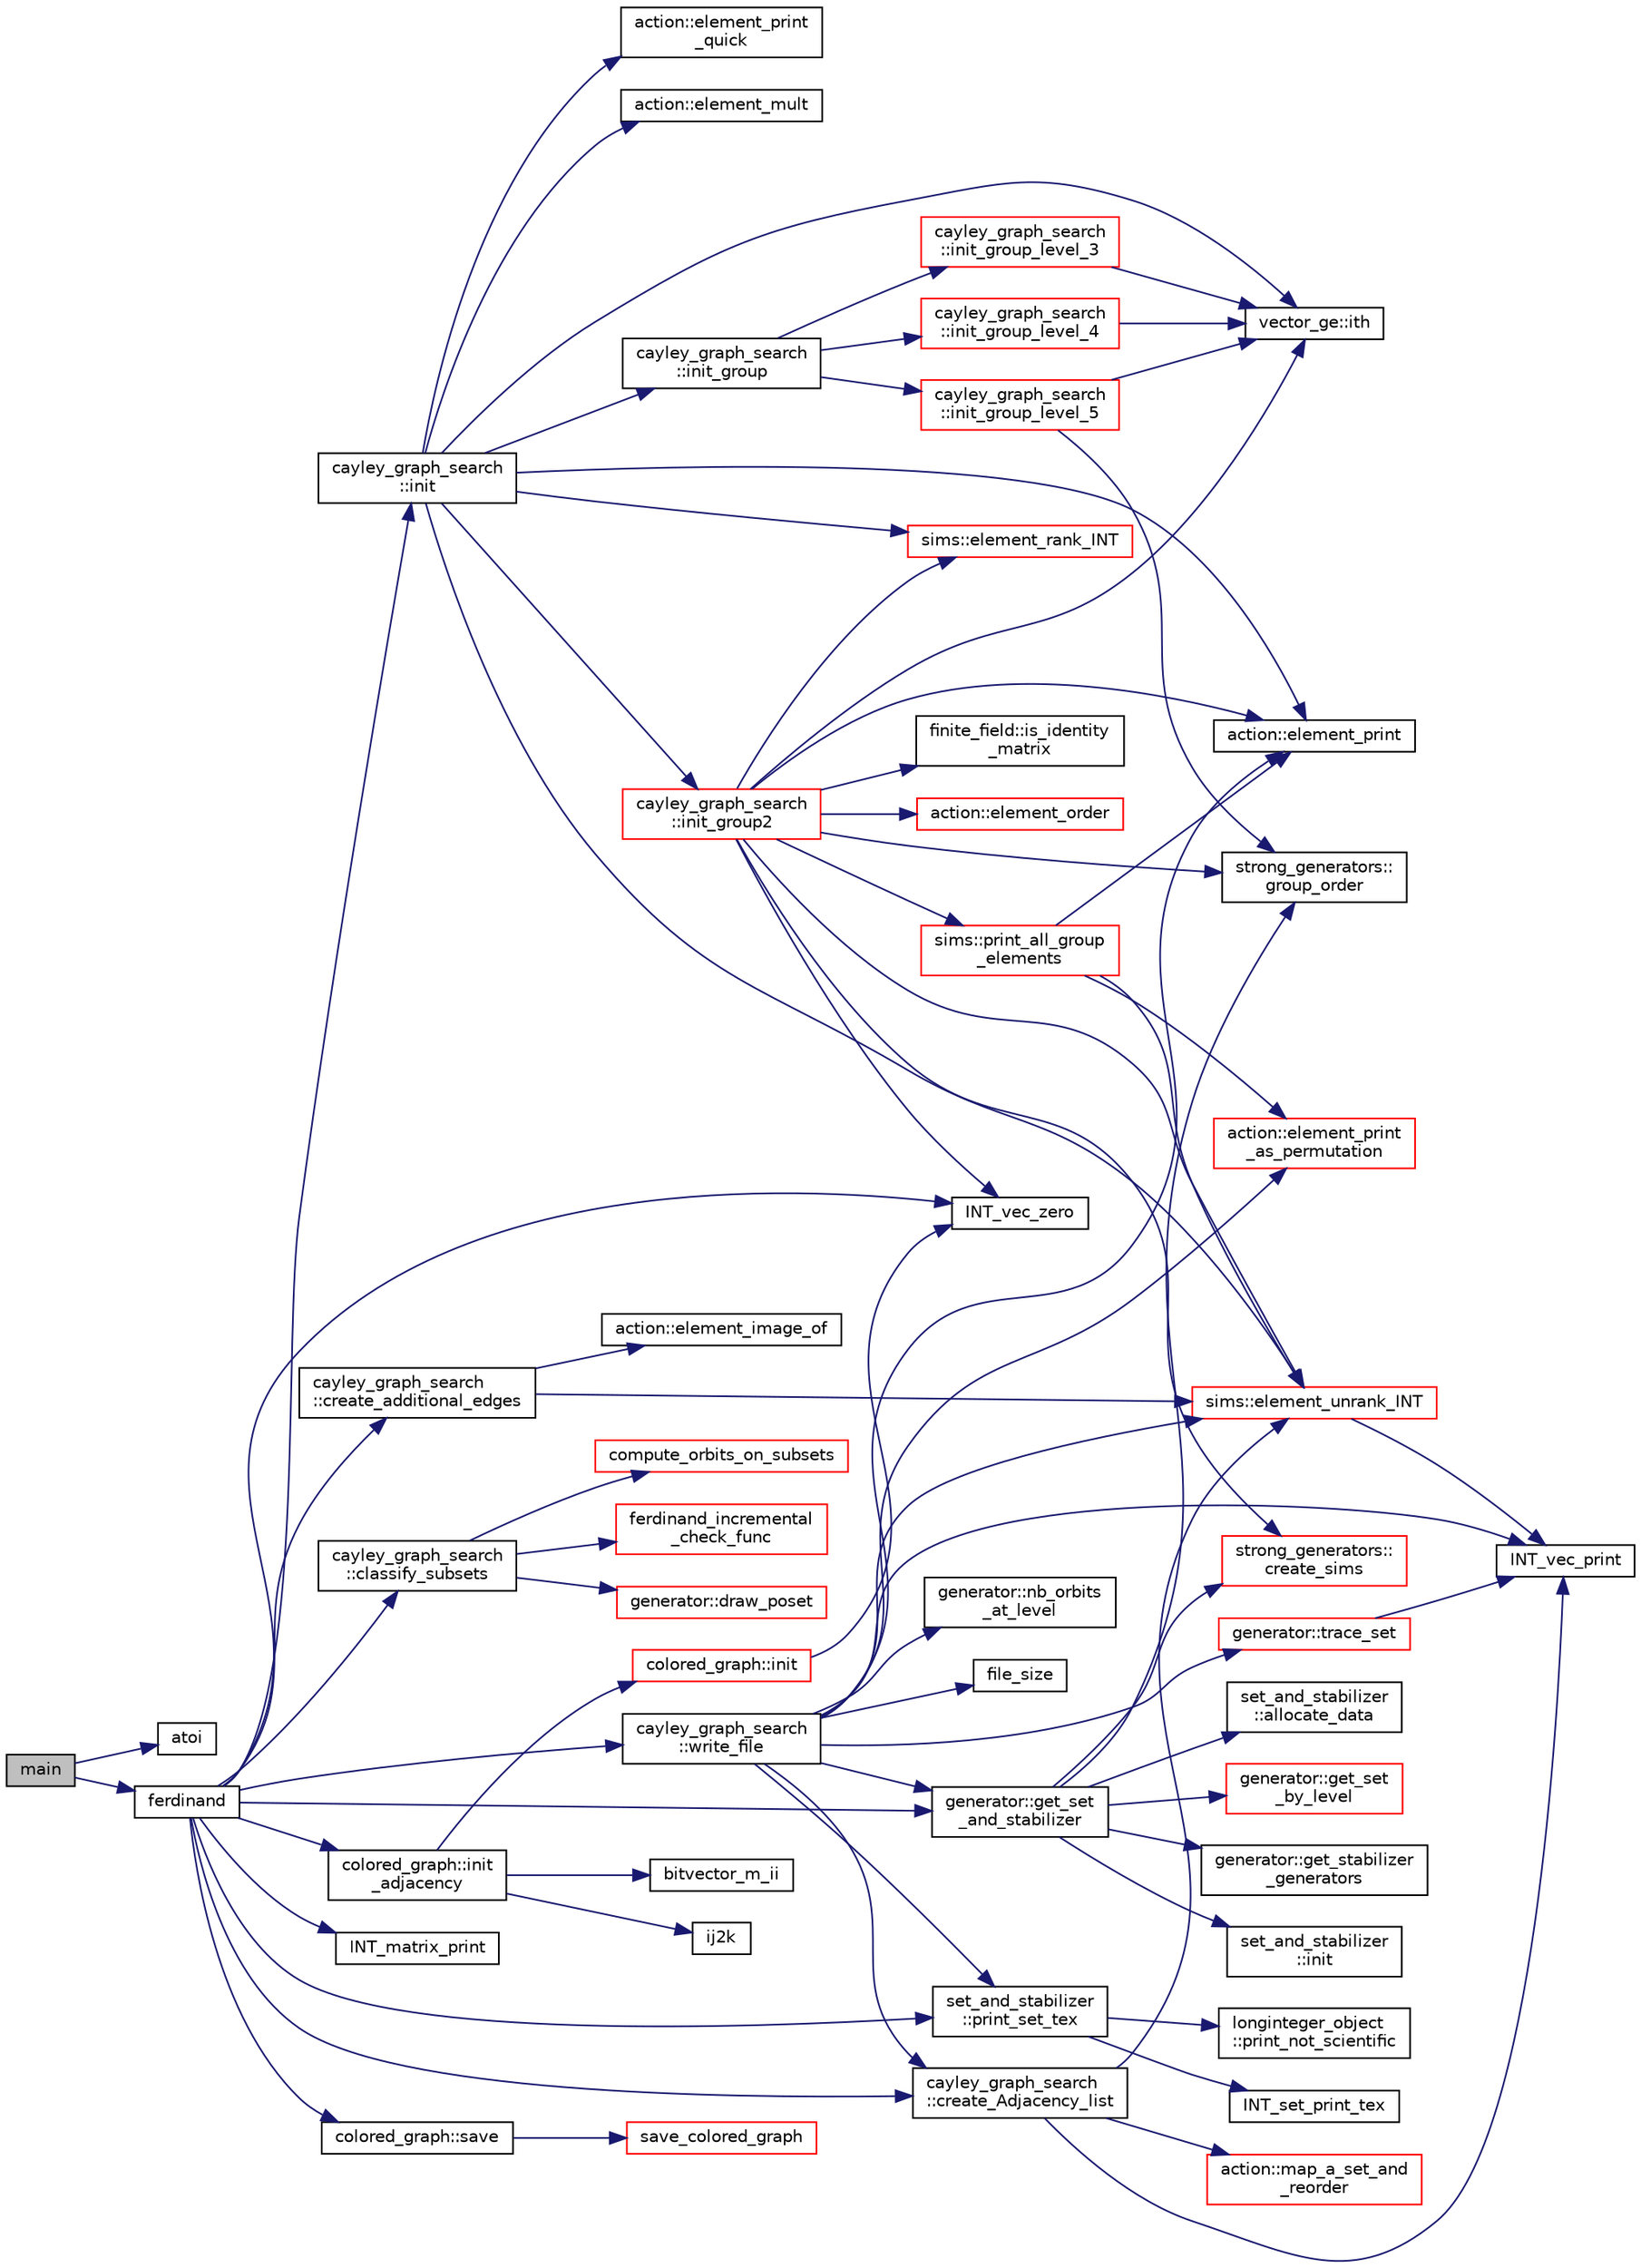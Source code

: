 digraph "main"
{
  edge [fontname="Helvetica",fontsize="10",labelfontname="Helvetica",labelfontsize="10"];
  node [fontname="Helvetica",fontsize="10",shape=record];
  rankdir="LR";
  Node1136 [label="main",height=0.2,width=0.4,color="black", fillcolor="grey75", style="filled", fontcolor="black"];
  Node1136 -> Node1137 [color="midnightblue",fontsize="10",style="solid",fontname="Helvetica"];
  Node1137 [label="atoi",height=0.2,width=0.4,color="black", fillcolor="white", style="filled",URL="$d9/d60/discreta_8h.html#ad0ac71cbcb495289e474437d6b7d7fac"];
  Node1136 -> Node1138 [color="midnightblue",fontsize="10",style="solid",fontname="Helvetica"];
  Node1138 [label="ferdinand",height=0.2,width=0.4,color="black", fillcolor="white", style="filled",URL="$da/df3/ferdinand_8_c.html#a322b57727d23cf5a0932f11c30ea18d9"];
  Node1138 -> Node1139 [color="midnightblue",fontsize="10",style="solid",fontname="Helvetica"];
  Node1139 [label="cayley_graph_search\l::init",height=0.2,width=0.4,color="black", fillcolor="white", style="filled",URL="$de/dae/classcayley__graph__search.html#add9c6434abeaebac4a07bc03cb21672d"];
  Node1139 -> Node1140 [color="midnightblue",fontsize="10",style="solid",fontname="Helvetica"];
  Node1140 [label="cayley_graph_search\l::init_group",height=0.2,width=0.4,color="black", fillcolor="white", style="filled",URL="$de/dae/classcayley__graph__search.html#adbce2e517a8ed979f53e8aeb043cf4ca"];
  Node1140 -> Node1141 [color="midnightblue",fontsize="10",style="solid",fontname="Helvetica"];
  Node1141 [label="cayley_graph_search\l::init_group_level_3",height=0.2,width=0.4,color="red", fillcolor="white", style="filled",URL="$de/dae/classcayley__graph__search.html#a7c936e674e8ea64597fa37ae5aa71c71"];
  Node1141 -> Node1255 [color="midnightblue",fontsize="10",style="solid",fontname="Helvetica"];
  Node1255 [label="vector_ge::ith",height=0.2,width=0.4,color="black", fillcolor="white", style="filled",URL="$d4/d6e/classvector__ge.html#a1ff002e8b746a9beb119d57dcd4a15ff"];
  Node1140 -> Node1266 [color="midnightblue",fontsize="10",style="solid",fontname="Helvetica"];
  Node1266 [label="cayley_graph_search\l::init_group_level_4",height=0.2,width=0.4,color="red", fillcolor="white", style="filled",URL="$de/dae/classcayley__graph__search.html#a6593f90cd91bea8c23fe71acca05655e"];
  Node1266 -> Node1255 [color="midnightblue",fontsize="10",style="solid",fontname="Helvetica"];
  Node1140 -> Node1436 [color="midnightblue",fontsize="10",style="solid",fontname="Helvetica"];
  Node1436 [label="cayley_graph_search\l::init_group_level_5",height=0.2,width=0.4,color="red", fillcolor="white", style="filled",URL="$de/dae/classcayley__graph__search.html#ab4427f6ab65833dae31a18f44a5d6d7a"];
  Node1436 -> Node1255 [color="midnightblue",fontsize="10",style="solid",fontname="Helvetica"];
  Node1436 -> Node1264 [color="midnightblue",fontsize="10",style="solid",fontname="Helvetica"];
  Node1264 [label="strong_generators::\lgroup_order",height=0.2,width=0.4,color="black", fillcolor="white", style="filled",URL="$dc/d09/classstrong__generators.html#a91f453c2bfd6502b96f4b4eed16beb20"];
  Node1139 -> Node1437 [color="midnightblue",fontsize="10",style="solid",fontname="Helvetica"];
  Node1437 [label="cayley_graph_search\l::init_group2",height=0.2,width=0.4,color="red", fillcolor="white", style="filled",URL="$de/dae/classcayley__graph__search.html#ac765646a4795740d7ac0a9407bf35f32"];
  Node1437 -> Node1438 [color="midnightblue",fontsize="10",style="solid",fontname="Helvetica"];
  Node1438 [label="strong_generators::\lcreate_sims",height=0.2,width=0.4,color="red", fillcolor="white", style="filled",URL="$dc/d09/classstrong__generators.html#afca700d50772a39eeb74239355ae67e1"];
  Node1437 -> Node1440 [color="midnightblue",fontsize="10",style="solid",fontname="Helvetica"];
  Node1440 [label="sims::print_all_group\l_elements",height=0.2,width=0.4,color="red", fillcolor="white", style="filled",URL="$d9/df3/classsims.html#a000c1f285c6678fe7f591ced343588aa"];
  Node1440 -> Node1442 [color="midnightblue",fontsize="10",style="solid",fontname="Helvetica"];
  Node1442 [label="sims::element_unrank_INT",height=0.2,width=0.4,color="red", fillcolor="white", style="filled",URL="$d9/df3/classsims.html#a435d84bb7bf7292f14593b2a4344151f"];
  Node1442 -> Node1150 [color="midnightblue",fontsize="10",style="solid",fontname="Helvetica"];
  Node1150 [label="INT_vec_print",height=0.2,width=0.4,color="black", fillcolor="white", style="filled",URL="$df/dbf/sajeeb_8_c.html#a79a5901af0b47dd0d694109543c027fe"];
  Node1440 -> Node1265 [color="midnightblue",fontsize="10",style="solid",fontname="Helvetica"];
  Node1265 [label="action::element_print",height=0.2,width=0.4,color="black", fillcolor="white", style="filled",URL="$d2/d86/classaction.html#ae38c3ef3c1125213733d63c6fc3c40cd"];
  Node1440 -> Node1451 [color="midnightblue",fontsize="10",style="solid",fontname="Helvetica"];
  Node1451 [label="action::element_print\l_as_permutation",height=0.2,width=0.4,color="red", fillcolor="white", style="filled",URL="$d2/d86/classaction.html#a2975618a8203187b688a67c947150bb8"];
  Node1437 -> Node1148 [color="midnightblue",fontsize="10",style="solid",fontname="Helvetica"];
  Node1148 [label="INT_vec_zero",height=0.2,width=0.4,color="black", fillcolor="white", style="filled",URL="$df/dbf/sajeeb_8_c.html#aa8c9c7977203577026080f546fe4980f"];
  Node1437 -> Node1442 [color="midnightblue",fontsize="10",style="solid",fontname="Helvetica"];
  Node1437 -> Node1265 [color="midnightblue",fontsize="10",style="solid",fontname="Helvetica"];
  Node1437 -> Node1456 [color="midnightblue",fontsize="10",style="solid",fontname="Helvetica"];
  Node1456 [label="sims::element_rank_INT",height=0.2,width=0.4,color="red", fillcolor="white", style="filled",URL="$d9/df3/classsims.html#a8ff29017c518c9ed459a7ea9eade2974"];
  Node1437 -> Node1296 [color="midnightblue",fontsize="10",style="solid",fontname="Helvetica"];
  Node1296 [label="finite_field::is_identity\l_matrix",height=0.2,width=0.4,color="black", fillcolor="white", style="filled",URL="$df/d5a/classfinite__field.html#abf9e4cb7b3f7fef89fa676a5feb84ecd"];
  Node1437 -> Node1461 [color="midnightblue",fontsize="10",style="solid",fontname="Helvetica"];
  Node1461 [label="action::element_order",height=0.2,width=0.4,color="red", fillcolor="white", style="filled",URL="$d2/d86/classaction.html#a50046bf5383ee5febe5a882677626d34"];
  Node1437 -> Node1255 [color="midnightblue",fontsize="10",style="solid",fontname="Helvetica"];
  Node1437 -> Node1264 [color="midnightblue",fontsize="10",style="solid",fontname="Helvetica"];
  Node1139 -> Node1442 [color="midnightblue",fontsize="10",style="solid",fontname="Helvetica"];
  Node1139 -> Node1265 [color="midnightblue",fontsize="10",style="solid",fontname="Helvetica"];
  Node1139 -> Node1456 [color="midnightblue",fontsize="10",style="solid",fontname="Helvetica"];
  Node1139 -> Node1350 [color="midnightblue",fontsize="10",style="solid",fontname="Helvetica"];
  Node1350 [label="action::element_print\l_quick",height=0.2,width=0.4,color="black", fillcolor="white", style="filled",URL="$d2/d86/classaction.html#a4844680cf6750396f76494a28655265b"];
  Node1139 -> Node1255 [color="midnightblue",fontsize="10",style="solid",fontname="Helvetica"];
  Node1139 -> Node1449 [color="midnightblue",fontsize="10",style="solid",fontname="Helvetica"];
  Node1449 [label="action::element_mult",height=0.2,width=0.4,color="black", fillcolor="white", style="filled",URL="$d2/d86/classaction.html#ae9e36b2cae1f0f7bd7144097fa9a34b3"];
  Node1138 -> Node1848 [color="midnightblue",fontsize="10",style="solid",fontname="Helvetica"];
  Node1848 [label="cayley_graph_search\l::classify_subsets",height=0.2,width=0.4,color="black", fillcolor="white", style="filled",URL="$de/dae/classcayley__graph__search.html#a4cf8a90752e018a281481ac80ad52c4b"];
  Node1848 -> Node1849 [color="midnightblue",fontsize="10",style="solid",fontname="Helvetica"];
  Node1849 [label="compute_orbits_on_subsets",height=0.2,width=0.4,color="red", fillcolor="white", style="filled",URL="$da/d10/other_8h.html#af33697aede0480110b1227f727252637"];
  Node1848 -> Node2208 [color="midnightblue",fontsize="10",style="solid",fontname="Helvetica"];
  Node2208 [label="ferdinand_incremental\l_check_func",height=0.2,width=0.4,color="red", fillcolor="white", style="filled",URL="$da/df3/ferdinand_8_c.html#aa2b6e474e95c34c9f692acf51758dbb3"];
  Node1848 -> Node2210 [color="midnightblue",fontsize="10",style="solid",fontname="Helvetica"];
  Node2210 [label="generator::draw_poset",height=0.2,width=0.4,color="red", fillcolor="white", style="filled",URL="$d7/d73/classgenerator.html#aa4f99c75a86701ba85e514a294efdf3a"];
  Node1138 -> Node2250 [color="midnightblue",fontsize="10",style="solid",fontname="Helvetica"];
  Node2250 [label="cayley_graph_search\l::write_file",height=0.2,width=0.4,color="black", fillcolor="white", style="filled",URL="$de/dae/classcayley__graph__search.html#a428879782c317f9a4f9524ea5d16072b"];
  Node2250 -> Node1442 [color="midnightblue",fontsize="10",style="solid",fontname="Helvetica"];
  Node2250 -> Node1265 [color="midnightblue",fontsize="10",style="solid",fontname="Helvetica"];
  Node2250 -> Node1451 [color="midnightblue",fontsize="10",style="solid",fontname="Helvetica"];
  Node2250 -> Node1874 [color="midnightblue",fontsize="10",style="solid",fontname="Helvetica"];
  Node1874 [label="generator::nb_orbits\l_at_level",height=0.2,width=0.4,color="black", fillcolor="white", style="filled",URL="$d7/d73/classgenerator.html#a020f3d8378448310d044a4a24fadf301"];
  Node2250 -> Node2251 [color="midnightblue",fontsize="10",style="solid",fontname="Helvetica"];
  Node2251 [label="generator::get_set\l_and_stabilizer",height=0.2,width=0.4,color="black", fillcolor="white", style="filled",URL="$d7/d73/classgenerator.html#a23116270f27facfd48e4190a84e0ef20"];
  Node2251 -> Node2252 [color="midnightblue",fontsize="10",style="solid",fontname="Helvetica"];
  Node2252 [label="set_and_stabilizer\l::init",height=0.2,width=0.4,color="black", fillcolor="white", style="filled",URL="$de/df6/classset__and__stabilizer.html#a9824acdea41591e8086e76aa8b2e4b53"];
  Node2251 -> Node2253 [color="midnightblue",fontsize="10",style="solid",fontname="Helvetica"];
  Node2253 [label="set_and_stabilizer\l::allocate_data",height=0.2,width=0.4,color="black", fillcolor="white", style="filled",URL="$de/df6/classset__and__stabilizer.html#ad5d7e012c6bc6fc25f491fe680aa32fa"];
  Node2251 -> Node2228 [color="midnightblue",fontsize="10",style="solid",fontname="Helvetica"];
  Node2228 [label="generator::get_set\l_by_level",height=0.2,width=0.4,color="red", fillcolor="white", style="filled",URL="$d7/d73/classgenerator.html#a3012a80d862b42c848b84584389c8594"];
  Node2251 -> Node2200 [color="midnightblue",fontsize="10",style="solid",fontname="Helvetica"];
  Node2200 [label="generator::get_stabilizer\l_generators",height=0.2,width=0.4,color="black", fillcolor="white", style="filled",URL="$d7/d73/classgenerator.html#a744da633f741e1aa27701fe9d203d564"];
  Node2251 -> Node1264 [color="midnightblue",fontsize="10",style="solid",fontname="Helvetica"];
  Node2251 -> Node1438 [color="midnightblue",fontsize="10",style="solid",fontname="Helvetica"];
  Node2250 -> Node2254 [color="midnightblue",fontsize="10",style="solid",fontname="Helvetica"];
  Node2254 [label="set_and_stabilizer\l::print_set_tex",height=0.2,width=0.4,color="black", fillcolor="white", style="filled",URL="$de/df6/classset__and__stabilizer.html#a691a961365c213993a7f9f4b899457d9"];
  Node2254 -> Node2092 [color="midnightblue",fontsize="10",style="solid",fontname="Helvetica"];
  Node2092 [label="INT_set_print_tex",height=0.2,width=0.4,color="black", fillcolor="white", style="filled",URL="$d5/db4/io__and__os_8h.html#adad0666de5d38c0caa4769f9f4756c0b"];
  Node2254 -> Node1967 [color="midnightblue",fontsize="10",style="solid",fontname="Helvetica"];
  Node1967 [label="longinteger_object\l::print_not_scientific",height=0.2,width=0.4,color="black", fillcolor="white", style="filled",URL="$dd/d7e/classlonginteger__object.html#ab80ea5c103cf97de662da3f1c79b2dd4"];
  Node2250 -> Node2255 [color="midnightblue",fontsize="10",style="solid",fontname="Helvetica"];
  Node2255 [label="cayley_graph_search\l::create_Adjacency_list",height=0.2,width=0.4,color="black", fillcolor="white", style="filled",URL="$de/dae/classcayley__graph__search.html#ac9b8e0d84aa3290f09a795d1460763f4"];
  Node2255 -> Node1442 [color="midnightblue",fontsize="10",style="solid",fontname="Helvetica"];
  Node2255 -> Node1150 [color="midnightblue",fontsize="10",style="solid",fontname="Helvetica"];
  Node2255 -> Node1748 [color="midnightblue",fontsize="10",style="solid",fontname="Helvetica"];
  Node1748 [label="action::map_a_set_and\l_reorder",height=0.2,width=0.4,color="red", fillcolor="white", style="filled",URL="$d2/d86/classaction.html#affe38c85a0ff3cb34d233afa7b4aea35"];
  Node2250 -> Node1871 [color="midnightblue",fontsize="10",style="solid",fontname="Helvetica"];
  Node1871 [label="file_size",height=0.2,width=0.4,color="black", fillcolor="white", style="filled",URL="$df/dbf/sajeeb_8_c.html#a5c37cf5785204b6e9adf647dc14d0e50"];
  Node2250 -> Node2256 [color="midnightblue",fontsize="10",style="solid",fontname="Helvetica"];
  Node2256 [label="generator::trace_set",height=0.2,width=0.4,color="red", fillcolor="white", style="filled",URL="$d7/d73/classgenerator.html#ae34b55cbb999d9b2aa9dacc8748de0b2"];
  Node2256 -> Node1150 [color="midnightblue",fontsize="10",style="solid",fontname="Helvetica"];
  Node2250 -> Node1150 [color="midnightblue",fontsize="10",style="solid",fontname="Helvetica"];
  Node1138 -> Node2251 [color="midnightblue",fontsize="10",style="solid",fontname="Helvetica"];
  Node1138 -> Node2254 [color="midnightblue",fontsize="10",style="solid",fontname="Helvetica"];
  Node1138 -> Node2255 [color="midnightblue",fontsize="10",style="solid",fontname="Helvetica"];
  Node1138 -> Node1174 [color="midnightblue",fontsize="10",style="solid",fontname="Helvetica"];
  Node1174 [label="INT_matrix_print",height=0.2,width=0.4,color="black", fillcolor="white", style="filled",URL="$d5/db4/io__and__os_8h.html#afd4180a24bef3a2b584668a4eaf607ff"];
  Node1138 -> Node2258 [color="midnightblue",fontsize="10",style="solid",fontname="Helvetica"];
  Node2258 [label="cayley_graph_search\l::create_additional_edges",height=0.2,width=0.4,color="black", fillcolor="white", style="filled",URL="$de/dae/classcayley__graph__search.html#aa3705fe6c8a5025c21998ba093089123"];
  Node2258 -> Node1442 [color="midnightblue",fontsize="10",style="solid",fontname="Helvetica"];
  Node2258 -> Node1450 [color="midnightblue",fontsize="10",style="solid",fontname="Helvetica"];
  Node1450 [label="action::element_image_of",height=0.2,width=0.4,color="black", fillcolor="white", style="filled",URL="$d2/d86/classaction.html#ae09559d4537a048fc860f8a74a31393d"];
  Node1138 -> Node1148 [color="midnightblue",fontsize="10",style="solid",fontname="Helvetica"];
  Node1138 -> Node2259 [color="midnightblue",fontsize="10",style="solid",fontname="Helvetica"];
  Node2259 [label="colored_graph::init\l_adjacency",height=0.2,width=0.4,color="black", fillcolor="white", style="filled",URL="$dc/de2/classcolored__graph.html#a7dd89f3adcb0f1d70d4bb05be6400e73"];
  Node2259 -> Node1681 [color="midnightblue",fontsize="10",style="solid",fontname="Helvetica"];
  Node1681 [label="ij2k",height=0.2,width=0.4,color="black", fillcolor="white", style="filled",URL="$df/dbf/sajeeb_8_c.html#a68a0fe85ad4b80a9220cb33f9c4c0042"];
  Node2259 -> Node1170 [color="midnightblue",fontsize="10",style="solid",fontname="Helvetica"];
  Node1170 [label="bitvector_m_ii",height=0.2,width=0.4,color="black", fillcolor="white", style="filled",URL="$df/dbf/sajeeb_8_c.html#a31da55e2b26316d582cd322dc670b67b"];
  Node2259 -> Node2260 [color="midnightblue",fontsize="10",style="solid",fontname="Helvetica"];
  Node2260 [label="colored_graph::init",height=0.2,width=0.4,color="red", fillcolor="white", style="filled",URL="$dc/de2/classcolored__graph.html#a4b917cdc9c6203a5a750c321e791bc7d"];
  Node2260 -> Node1148 [color="midnightblue",fontsize="10",style="solid",fontname="Helvetica"];
  Node1138 -> Node2261 [color="midnightblue",fontsize="10",style="solid",fontname="Helvetica"];
  Node2261 [label="colored_graph::save",height=0.2,width=0.4,color="black", fillcolor="white", style="filled",URL="$dc/de2/classcolored__graph.html#a562912fb7464addacd865057a1a48f75"];
  Node2261 -> Node2262 [color="midnightblue",fontsize="10",style="solid",fontname="Helvetica"];
  Node2262 [label="save_colored_graph",height=0.2,width=0.4,color="red", fillcolor="white", style="filled",URL="$da/da9/galois__global_8_c.html#a1f2e1a9df5b1f9af96c9c1e08fbc98c7"];
}

